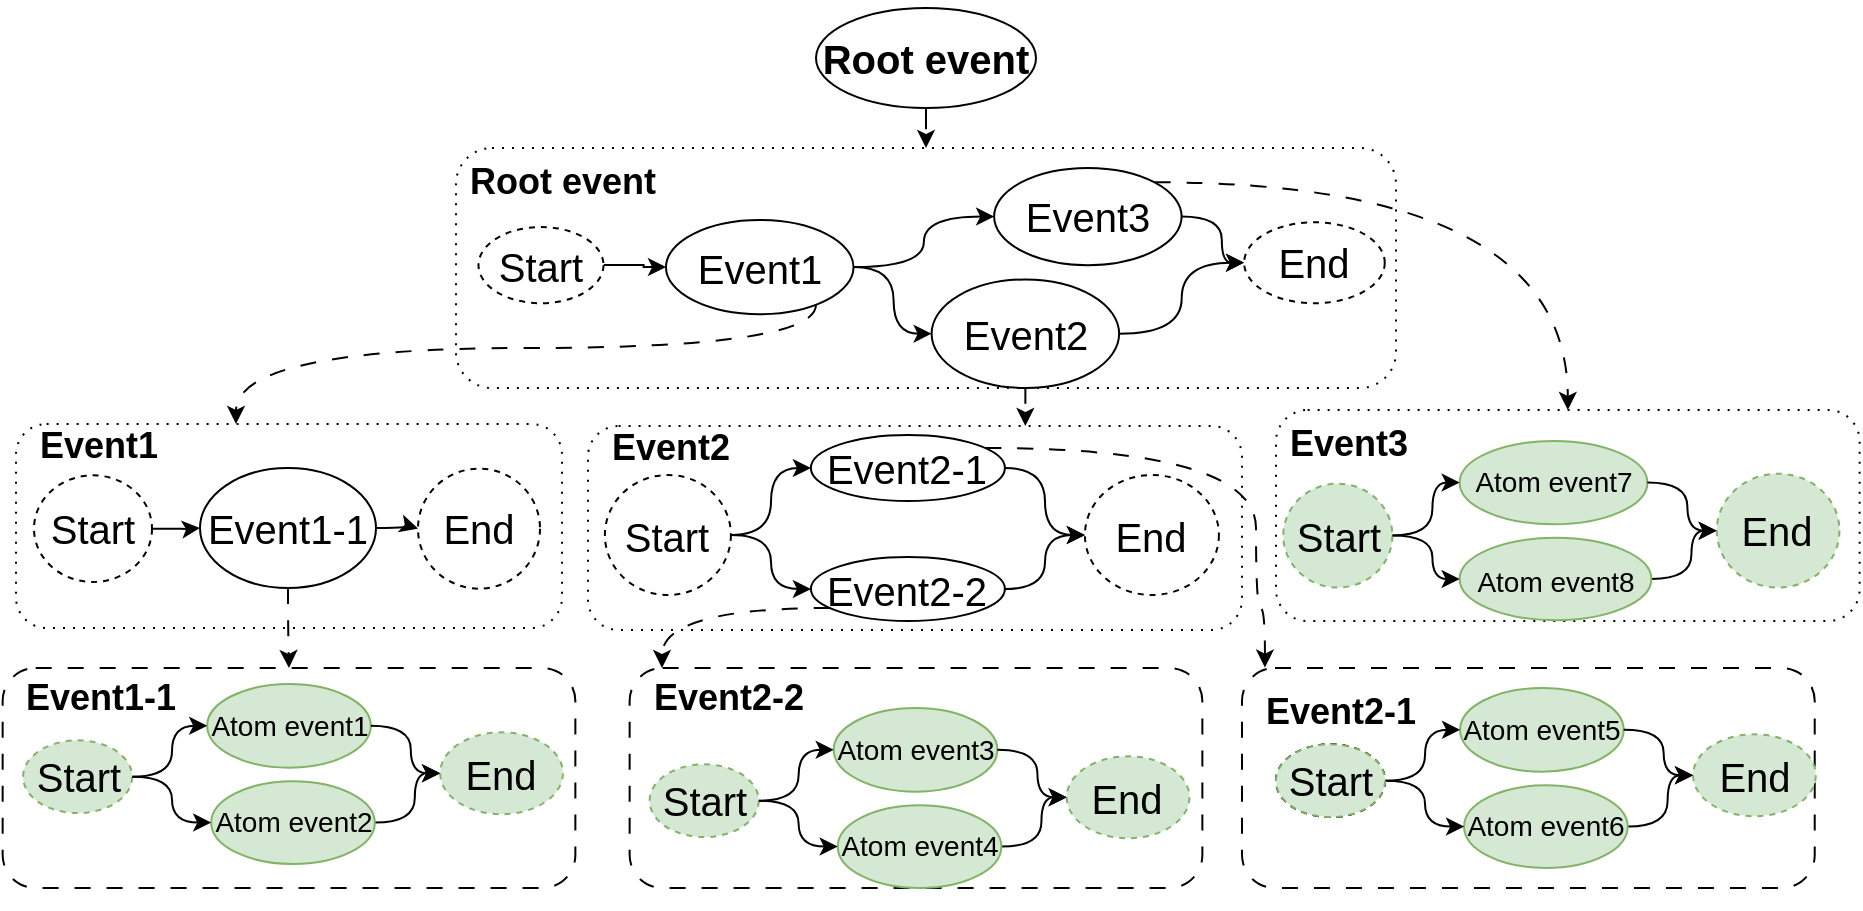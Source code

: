 <mxfile version="21.7.5" type="github">
  <diagram name="第 1 页" id="kducE6gqBiEI2L0WaiRr">
    <mxGraphModel dx="2867" dy="665" grid="1" gridSize="10" guides="1" tooltips="1" connect="1" arrows="1" fold="1" page="1" pageScale="1" pageWidth="827" pageHeight="1169" math="0" shadow="0">
      <root>
        <mxCell id="0" />
        <mxCell id="1" parent="0" />
        <mxCell id="SI7507P59rwNNI1zx-k7-13" value="&lt;h2 style=&quot;border-color: var(--border-color); text-align: center;&quot;&gt;&amp;nbsp; Event1&lt;/h2&gt;&lt;h2 style=&quot;border-color: var(--border-color);&quot;&gt;&lt;div style=&quot;border-color: var(--border-color);&quot;&gt;&lt;br&gt;&lt;/div&gt;&lt;div style=&quot;border-color: var(--border-color);&quot;&gt;&lt;br style=&quot;border-color: var(--border-color);&quot;&gt;&lt;/div&gt;&lt;div style=&quot;border-color: var(--border-color);&quot;&gt;&lt;br&gt;&lt;/div&gt;&lt;/h2&gt;" style="rounded=1;whiteSpace=wrap;html=1;dashed=1;dashPattern=1 4;align=left;" parent="1" vertex="1">
          <mxGeometry x="-1440" y="288" width="273" height="102" as="geometry" />
        </mxCell>
        <mxCell id="SI7507P59rwNNI1zx-k7-38" value="&lt;h2 style=&quot;border-color: var(--border-color); text-align: center;&quot;&gt;&amp;nbsp; Event2&lt;/h2&gt;&lt;h2 style=&quot;border-color: var(--border-color);&quot;&gt;&lt;div style=&quot;border-color: var(--border-color);&quot;&gt;&lt;br style=&quot;border-color: var(--border-color);&quot;&gt;&lt;/div&gt;&lt;div style=&quot;border-color: var(--border-color);&quot;&gt;&lt;br style=&quot;border-color: var(--border-color);&quot;&gt;&lt;/div&gt;&lt;div style=&quot;border-color: var(--border-color);&quot;&gt;&lt;br&gt;&lt;/div&gt;&lt;/h2&gt;" style="rounded=1;whiteSpace=wrap;html=1;dashed=1;dashPattern=1 4;align=left;" parent="1" vertex="1">
          <mxGeometry x="-1154" y="289" width="327" height="102" as="geometry" />
        </mxCell>
        <mxCell id="SI7507P59rwNNI1zx-k7-60" value="&lt;h2 style=&quot;border-color: var(--border-color); text-align: center;&quot;&gt;&amp;nbsp; Event1-1&lt;/h2&gt;&lt;h2 style=&quot;border-color: var(--border-color); text-align: center;&quot;&gt;&lt;div style=&quot;border-color: var(--border-color);&quot;&gt;&lt;br&gt;&lt;/div&gt;&lt;div style=&quot;border-color: var(--border-color);&quot;&gt;&lt;br&gt;&lt;/div&gt;&lt;div style=&quot;border-color: var(--border-color);&quot;&gt;&lt;br&gt;&lt;/div&gt;&lt;/h2&gt;" style="rounded=1;whiteSpace=wrap;html=1;dashed=1;dashPattern=8 8;align=left;" parent="1" vertex="1">
          <mxGeometry x="-1446.68" y="410" width="286.36" height="110" as="geometry" />
        </mxCell>
        <mxCell id="SI7507P59rwNNI1zx-k7-90" value="&lt;h2 style=&quot;border-color: var(--border-color); text-align: center;&quot;&gt;&amp;nbsp; Event2-2&lt;/h2&gt;&lt;h2 style=&quot;border-color: var(--border-color); text-align: center;&quot;&gt;&lt;div style=&quot;border-color: var(--border-color);&quot;&gt;&lt;br&gt;&lt;/div&gt;&lt;div style=&quot;border-color: var(--border-color);&quot;&gt;&lt;br&gt;&lt;/div&gt;&lt;div style=&quot;border-color: var(--border-color);&quot;&gt;&lt;br&gt;&lt;/div&gt;&lt;/h2&gt;" style="rounded=1;whiteSpace=wrap;html=1;dashed=1;dashPattern=8 8;align=left;" parent="1" vertex="1">
          <mxGeometry x="-1133.18" y="410" width="286.36" height="110" as="geometry" />
        </mxCell>
        <mxCell id="SI7507P59rwNNI1zx-k7-100" value="&lt;h2 style=&quot;border-color: var(--border-color); text-align: center;&quot;&gt;&amp;nbsp; Event2-1&lt;/h2&gt;&lt;div&gt;&lt;br&gt;&lt;/div&gt;&lt;h2 style=&quot;border-color: var(--border-color);&quot;&gt;&lt;div style=&quot;border-color: var(--border-color);&quot;&gt;&lt;br&gt;&lt;/div&gt;&lt;/h2&gt;" style="rounded=1;whiteSpace=wrap;html=1;dashed=1;dashPattern=8 8;align=left;" parent="1" vertex="1">
          <mxGeometry x="-827" y="410" width="286.36" height="110" as="geometry" />
        </mxCell>
        <mxCell id="SI7507P59rwNNI1zx-k7-24" value="" style="edgeStyle=orthogonalEdgeStyle;rounded=0;orthogonalLoop=1;jettySize=auto;html=1;curved=1;dashed=1;dashPattern=8 8;" parent="1" source="SI7507P59rwNNI1zx-k7-1" target="SI7507P59rwNNI1zx-k7-3" edge="1">
          <mxGeometry relative="1" as="geometry">
            <mxPoint x="-1000" y="65" as="targetPoint" />
          </mxGeometry>
        </mxCell>
        <mxCell id="SI7507P59rwNNI1zx-k7-1" value="&lt;h2 style=&quot;font-size: 20px;&quot;&gt;Root event&lt;/h2&gt;" style="ellipse;whiteSpace=wrap;html=1;fontSize=20;" parent="1" vertex="1">
          <mxGeometry x="-1040" y="80" width="110" height="50" as="geometry" />
        </mxCell>
        <mxCell id="SI7507P59rwNNI1zx-k7-37" value="" style="edgeStyle=orthogonalEdgeStyle;rounded=0;orthogonalLoop=1;jettySize=auto;html=1;curved=1;" parent="1" source="SI7507P59rwNNI1zx-k7-15" target="SI7507P59rwNNI1zx-k7-35" edge="1">
          <mxGeometry relative="1" as="geometry" />
        </mxCell>
        <mxCell id="SI7507P59rwNNI1zx-k7-151" value="" style="edgeStyle=orthogonalEdgeStyle;rounded=0;orthogonalLoop=1;jettySize=auto;html=1;curved=1;dashed=1;dashPattern=8 8;" parent="1" source="SI7507P59rwNNI1zx-k7-15" target="SI7507P59rwNNI1zx-k7-60" edge="1">
          <mxGeometry relative="1" as="geometry" />
        </mxCell>
        <mxCell id="SI7507P59rwNNI1zx-k7-25" value="" style="edgeStyle=orthogonalEdgeStyle;rounded=0;orthogonalLoop=1;jettySize=auto;html=1;curved=1;dashed=1;dashPattern=8 8;" parent="1" source="SI7507P59rwNNI1zx-k7-2" target="SI7507P59rwNNI1zx-k7-13" edge="1">
          <mxGeometry relative="1" as="geometry">
            <Array as="points">
              <mxPoint x="-1040" y="250" />
              <mxPoint x="-1330" y="250" />
            </Array>
          </mxGeometry>
        </mxCell>
        <mxCell id="SI7507P59rwNNI1zx-k7-15" value="&lt;h2 style=&quot;border-color: var(--border-color); font-size: 20px;&quot;&gt;&lt;span style=&quot;font-weight: normal; font-size: 20px;&quot;&gt;Event1-1&lt;/span&gt;&lt;/h2&gt;" style="ellipse;whiteSpace=wrap;html=1;fontSize=20;" parent="1" vertex="1">
          <mxGeometry x="-1348" y="310" width="88" height="60" as="geometry" />
        </mxCell>
        <mxCell id="SI7507P59rwNNI1zx-k7-36" value="" style="edgeStyle=orthogonalEdgeStyle;rounded=0;orthogonalLoop=1;jettySize=auto;html=1;curved=1;" parent="1" source="SI7507P59rwNNI1zx-k7-34" target="SI7507P59rwNNI1zx-k7-15" edge="1">
          <mxGeometry relative="1" as="geometry" />
        </mxCell>
        <mxCell id="SI7507P59rwNNI1zx-k7-34" value="Start" style="ellipse;whiteSpace=wrap;html=1;dashed=1;fontSize=20;" parent="1" vertex="1">
          <mxGeometry x="-1431" y="313.67" width="59" height="53.33" as="geometry" />
        </mxCell>
        <mxCell id="SI7507P59rwNNI1zx-k7-35" value="End" style="ellipse;whiteSpace=wrap;html=1;dashed=1;fontSize=20;" parent="1" vertex="1">
          <mxGeometry x="-1239" y="310.33" width="61" height="60" as="geometry" />
        </mxCell>
        <mxCell id="SI7507P59rwNNI1zx-k7-39" value="" style="edgeStyle=orthogonalEdgeStyle;rounded=0;orthogonalLoop=1;jettySize=auto;html=1;curved=1;" parent="1" source="SI7507P59rwNNI1zx-k7-40" target="SI7507P59rwNNI1zx-k7-43" edge="1">
          <mxGeometry relative="1" as="geometry" />
        </mxCell>
        <mxCell id="SI7507P59rwNNI1zx-k7-152" value="" style="edgeStyle=orthogonalEdgeStyle;rounded=0;orthogonalLoop=1;jettySize=auto;html=1;curved=1;dashed=1;dashPattern=8 8;" parent="1" source="SI7507P59rwNNI1zx-k7-46" target="SI7507P59rwNNI1zx-k7-90" edge="1">
          <mxGeometry relative="1" as="geometry">
            <Array as="points">
              <mxPoint x="-1117" y="380" />
            </Array>
          </mxGeometry>
        </mxCell>
        <mxCell id="SI7507P59rwNNI1zx-k7-40" value="&lt;h2 style=&quot;border-color: var(--border-color); font-size: 20px;&quot;&gt;&lt;span style=&quot;font-weight: normal; font-size: 20px;&quot;&gt;Event2-1&lt;/span&gt;&lt;/h2&gt;" style="ellipse;whiteSpace=wrap;html=1;fontStyle=1;fontSize=20;" parent="1" vertex="1">
          <mxGeometry x="-1042.55" y="293.5" width="97" height="33" as="geometry" />
        </mxCell>
        <mxCell id="SI7507P59rwNNI1zx-k7-41" value="" style="edgeStyle=orthogonalEdgeStyle;rounded=0;orthogonalLoop=1;jettySize=auto;html=1;curved=1;" parent="1" source="SI7507P59rwNNI1zx-k7-42" target="SI7507P59rwNNI1zx-k7-40" edge="1">
          <mxGeometry relative="1" as="geometry" />
        </mxCell>
        <mxCell id="SI7507P59rwNNI1zx-k7-47" value="" style="edgeStyle=orthogonalEdgeStyle;rounded=0;orthogonalLoop=1;jettySize=auto;html=1;curved=1;" parent="1" source="SI7507P59rwNNI1zx-k7-42" target="SI7507P59rwNNI1zx-k7-46" edge="1">
          <mxGeometry relative="1" as="geometry" />
        </mxCell>
        <mxCell id="SI7507P59rwNNI1zx-k7-42" value="Start" style="ellipse;whiteSpace=wrap;html=1;dashed=1;fontSize=20;" parent="1" vertex="1">
          <mxGeometry x="-1145.55" y="313.5" width="63" height="60" as="geometry" />
        </mxCell>
        <mxCell id="SI7507P59rwNNI1zx-k7-43" value="End" style="ellipse;whiteSpace=wrap;html=1;dashed=1;fontSize=20;" parent="1" vertex="1">
          <mxGeometry x="-905.55" y="313.5" width="67" height="60" as="geometry" />
        </mxCell>
        <mxCell id="SI7507P59rwNNI1zx-k7-45" value="" style="edgeStyle=orthogonalEdgeStyle;rounded=0;orthogonalLoop=1;jettySize=auto;html=1;curved=1;dashed=1;dashPattern=8 8;" parent="1" source="SI7507P59rwNNI1zx-k7-5" target="SI7507P59rwNNI1zx-k7-38" edge="1">
          <mxGeometry relative="1" as="geometry">
            <mxPoint x="-1080" y="230" as="sourcePoint" />
            <mxPoint x="-1320" y="330" as="targetPoint" />
            <Array as="points">
              <mxPoint x="-960" y="270" />
              <mxPoint x="-960" y="270" />
            </Array>
          </mxGeometry>
        </mxCell>
        <mxCell id="SI7507P59rwNNI1zx-k7-48" value="" style="edgeStyle=orthogonalEdgeStyle;rounded=0;orthogonalLoop=1;jettySize=auto;html=1;curved=1;" parent="1" source="SI7507P59rwNNI1zx-k7-46" target="SI7507P59rwNNI1zx-k7-43" edge="1">
          <mxGeometry relative="1" as="geometry" />
        </mxCell>
        <mxCell id="SI7507P59rwNNI1zx-k7-153" value="" style="edgeStyle=orthogonalEdgeStyle;rounded=0;orthogonalLoop=1;jettySize=auto;html=1;curved=1;dashed=1;dashPattern=8 8;entryX=0.04;entryY=-0.002;entryDx=0;entryDy=0;entryPerimeter=0;" parent="1" source="SI7507P59rwNNI1zx-k7-40" target="SI7507P59rwNNI1zx-k7-100" edge="1">
          <mxGeometry relative="1" as="geometry">
            <Array as="points">
              <mxPoint x="-820" y="300" />
              <mxPoint x="-820" y="380" />
              <mxPoint x="-815" y="380" />
            </Array>
          </mxGeometry>
        </mxCell>
        <mxCell id="SI7507P59rwNNI1zx-k7-46" value="&lt;h2 style=&quot;border-color: var(--border-color); font-size: 20px;&quot;&gt;&lt;span style=&quot;font-weight: normal; font-size: 20px;&quot;&gt;Event2-2&lt;/span&gt;&lt;/h2&gt;" style="ellipse;whiteSpace=wrap;html=1;fontStyle=1;fontSize=20;" parent="1" vertex="1">
          <mxGeometry x="-1042.55" y="354.5" width="97" height="32" as="geometry" />
        </mxCell>
        <mxCell id="SI7507P59rwNNI1zx-k7-58" value="" style="edgeStyle=orthogonalEdgeStyle;rounded=0;orthogonalLoop=1;jettySize=auto;html=1;curved=1;entryX=0.5;entryY=0;entryDx=0;entryDy=0;exitX=1;exitY=0;exitDx=0;exitDy=0;dashed=1;dashPattern=8 8;" parent="1" source="SI7507P59rwNNI1zx-k7-4" target="SI7507P59rwNNI1zx-k7-49" edge="1">
          <mxGeometry relative="1" as="geometry">
            <mxPoint x="-810" y="150" as="sourcePoint" />
            <mxPoint x="-770" y="187" as="targetPoint" />
          </mxGeometry>
        </mxCell>
        <mxCell id="SI7507P59rwNNI1zx-k7-3" value="&lt;h2&gt;&lt;/h2&gt;&lt;h2 style=&quot;border-color: var(--border-color); text-align: center;&quot;&gt;&amp;nbsp;Root event&lt;/h2&gt;&lt;div&gt;&lt;br&gt;&lt;/div&gt;&lt;div&gt;&lt;br&gt;&lt;/div&gt;&lt;div&gt;&lt;br&gt;&lt;/div&gt;&lt;div&gt;&lt;br&gt;&lt;/div&gt;&lt;div&gt;&lt;br&gt;&lt;/div&gt;&lt;div&gt;&lt;br&gt;&lt;/div&gt;" style="rounded=1;whiteSpace=wrap;html=1;dashed=1;dashPattern=1 4;align=left;fillColor=none;" parent="1" vertex="1">
          <mxGeometry x="-1220" y="150" width="470" height="120" as="geometry" />
        </mxCell>
        <mxCell id="SI7507P59rwNNI1zx-k7-113" value="" style="group" parent="1" vertex="1" connectable="0">
          <mxGeometry x="-1436.453" y="418" width="269.906" height="90" as="geometry" />
        </mxCell>
        <mxCell id="SI7507P59rwNNI1zx-k7-62" value="&lt;h2 style=&quot;border-color: var(--border-color); font-size: 14px;&quot;&gt;&lt;span style=&quot;font-weight: normal;&quot;&gt;Atom event1&lt;/span&gt;&lt;/h2&gt;" style="ellipse;whiteSpace=wrap;html=1;fillColor=#d5e8d4;strokeColor=#82b366;fontStyle=1" parent="SI7507P59rwNNI1zx-k7-113" vertex="1">
          <mxGeometry x="92.043" width="81.82" height="41.82" as="geometry" />
        </mxCell>
        <mxCell id="SI7507P59rwNNI1zx-k7-63" value="" style="edgeStyle=orthogonalEdgeStyle;rounded=0;orthogonalLoop=1;jettySize=auto;html=1;curved=1;" parent="SI7507P59rwNNI1zx-k7-113" source="SI7507P59rwNNI1zx-k7-64" target="SI7507P59rwNNI1zx-k7-62" edge="1">
          <mxGeometry relative="1" as="geometry" />
        </mxCell>
        <mxCell id="SI7507P59rwNNI1zx-k7-64" value="Start" style="ellipse;whiteSpace=wrap;html=1;dashed=1;fillColor=#d5e8d4;strokeColor=#82b366;fontSize=20;" parent="SI7507P59rwNNI1zx-k7-113" vertex="1">
          <mxGeometry y="28.182" width="54.545" height="36.361" as="geometry" />
        </mxCell>
        <mxCell id="SI7507P59rwNNI1zx-k7-65" value="End" style="ellipse;whiteSpace=wrap;html=1;dashed=1;fillColor=#d5e8d4;strokeColor=#82b366;fontSize=20;" parent="SI7507P59rwNNI1zx-k7-113" vertex="1">
          <mxGeometry x="208.543" y="24.182" width="61.363" height="40.909" as="geometry" />
        </mxCell>
        <mxCell id="SI7507P59rwNNI1zx-k7-61" value="" style="edgeStyle=orthogonalEdgeStyle;rounded=0;orthogonalLoop=1;jettySize=auto;html=1;curved=1;" parent="SI7507P59rwNNI1zx-k7-113" source="SI7507P59rwNNI1zx-k7-62" target="SI7507P59rwNNI1zx-k7-65" edge="1">
          <mxGeometry relative="1" as="geometry" />
        </mxCell>
        <mxCell id="SI7507P59rwNNI1zx-k7-68" value="" style="edgeStyle=orthogonalEdgeStyle;rounded=0;orthogonalLoop=1;jettySize=auto;html=1;curved=1;" parent="SI7507P59rwNNI1zx-k7-113" source="SI7507P59rwNNI1zx-k7-66" target="SI7507P59rwNNI1zx-k7-65" edge="1">
          <mxGeometry relative="1" as="geometry" />
        </mxCell>
        <mxCell id="SI7507P59rwNNI1zx-k7-66" value="&lt;h2 style=&quot;border-color: var(--border-color); font-size: 14px;&quot;&gt;&lt;span style=&quot;font-weight: normal;&quot;&gt;Atom event2&lt;/span&gt;&lt;/h2&gt;" style="ellipse;whiteSpace=wrap;html=1;fillColor=#d5e8d4;strokeColor=#82b366;fontStyle=1" parent="SI7507P59rwNNI1zx-k7-113" vertex="1">
          <mxGeometry x="94.043" y="48.64" width="81.82" height="41.36" as="geometry" />
        </mxCell>
        <mxCell id="SI7507P59rwNNI1zx-k7-67" value="" style="edgeStyle=orthogonalEdgeStyle;rounded=0;orthogonalLoop=1;jettySize=auto;html=1;curved=1;" parent="SI7507P59rwNNI1zx-k7-113" source="SI7507P59rwNNI1zx-k7-64" target="SI7507P59rwNNI1zx-k7-66" edge="1">
          <mxGeometry relative="1" as="geometry" />
        </mxCell>
        <mxCell id="SI7507P59rwNNI1zx-k7-122" value="" style="group" parent="1" vertex="1" connectable="0">
          <mxGeometry x="-1123.183" y="430" width="269.906" height="90" as="geometry" />
        </mxCell>
        <mxCell id="SI7507P59rwNNI1zx-k7-123" value="&lt;h2 style=&quot;border-color: var(--border-color); font-size: 14px;&quot;&gt;&lt;span style=&quot;font-weight: normal;&quot;&gt;Atom event3&lt;/span&gt;&lt;/h2&gt;" style="ellipse;whiteSpace=wrap;html=1;fillColor=#d5e8d4;strokeColor=#82b366;" parent="SI7507P59rwNNI1zx-k7-122" vertex="1">
          <mxGeometry x="92.043" width="81.82" height="41.82" as="geometry" />
        </mxCell>
        <mxCell id="SI7507P59rwNNI1zx-k7-124" value="" style="edgeStyle=orthogonalEdgeStyle;rounded=0;orthogonalLoop=1;jettySize=auto;html=1;curved=1;" parent="SI7507P59rwNNI1zx-k7-122" source="SI7507P59rwNNI1zx-k7-125" target="SI7507P59rwNNI1zx-k7-123" edge="1">
          <mxGeometry relative="1" as="geometry" />
        </mxCell>
        <mxCell id="SI7507P59rwNNI1zx-k7-125" value="Start" style="ellipse;whiteSpace=wrap;html=1;dashed=1;fillColor=#d5e8d4;strokeColor=#82b366;fontSize=20;" parent="SI7507P59rwNNI1zx-k7-122" vertex="1">
          <mxGeometry y="28.182" width="54.545" height="36.361" as="geometry" />
        </mxCell>
        <mxCell id="SI7507P59rwNNI1zx-k7-126" value="End" style="ellipse;whiteSpace=wrap;html=1;dashed=1;fillColor=#d5e8d4;strokeColor=#82b366;fontSize=20;" parent="SI7507P59rwNNI1zx-k7-122" vertex="1">
          <mxGeometry x="208.543" y="24.182" width="61.363" height="40.909" as="geometry" />
        </mxCell>
        <mxCell id="SI7507P59rwNNI1zx-k7-127" value="" style="edgeStyle=orthogonalEdgeStyle;rounded=0;orthogonalLoop=1;jettySize=auto;html=1;curved=1;" parent="SI7507P59rwNNI1zx-k7-122" source="SI7507P59rwNNI1zx-k7-123" target="SI7507P59rwNNI1zx-k7-126" edge="1">
          <mxGeometry relative="1" as="geometry" />
        </mxCell>
        <mxCell id="SI7507P59rwNNI1zx-k7-128" value="" style="edgeStyle=orthogonalEdgeStyle;rounded=0;orthogonalLoop=1;jettySize=auto;html=1;curved=1;" parent="SI7507P59rwNNI1zx-k7-122" source="SI7507P59rwNNI1zx-k7-129" target="SI7507P59rwNNI1zx-k7-126" edge="1">
          <mxGeometry relative="1" as="geometry" />
        </mxCell>
        <mxCell id="SI7507P59rwNNI1zx-k7-129" value="&lt;h2 style=&quot;border-color: var(--border-color); font-size: 14px;&quot;&gt;&lt;span style=&quot;font-weight: normal;&quot;&gt;Atom event4&lt;/span&gt;&lt;/h2&gt;" style="ellipse;whiteSpace=wrap;html=1;fillColor=#d5e8d4;strokeColor=#82b366;" parent="SI7507P59rwNNI1zx-k7-122" vertex="1">
          <mxGeometry x="94.043" y="48.64" width="81.82" height="41.36" as="geometry" />
        </mxCell>
        <mxCell id="SI7507P59rwNNI1zx-k7-130" value="" style="edgeStyle=orthogonalEdgeStyle;rounded=0;orthogonalLoop=1;jettySize=auto;html=1;curved=1;" parent="SI7507P59rwNNI1zx-k7-122" source="SI7507P59rwNNI1zx-k7-125" target="SI7507P59rwNNI1zx-k7-129" edge="1">
          <mxGeometry relative="1" as="geometry" />
        </mxCell>
        <mxCell id="SI7507P59rwNNI1zx-k7-131" value="" style="group" parent="1" vertex="1" connectable="0">
          <mxGeometry x="-810.003" y="420" width="269.906" height="90" as="geometry" />
        </mxCell>
        <mxCell id="SI7507P59rwNNI1zx-k7-132" value="&lt;h2 style=&quot;border-color: var(--border-color); font-size: 14px;&quot;&gt;&lt;span style=&quot;font-weight: normal;&quot;&gt;Atom event5&lt;/span&gt;&lt;/h2&gt;" style="ellipse;whiteSpace=wrap;html=1;fillColor=#d5e8d4;strokeColor=#82b366;" parent="SI7507P59rwNNI1zx-k7-131" vertex="1">
          <mxGeometry x="92.043" width="81.82" height="41.82" as="geometry" />
        </mxCell>
        <mxCell id="SI7507P59rwNNI1zx-k7-133" value="" style="edgeStyle=orthogonalEdgeStyle;rounded=0;orthogonalLoop=1;jettySize=auto;html=1;curved=1;" parent="SI7507P59rwNNI1zx-k7-131" source="SI7507P59rwNNI1zx-k7-134" target="SI7507P59rwNNI1zx-k7-132" edge="1">
          <mxGeometry relative="1" as="geometry" />
        </mxCell>
        <mxCell id="SI7507P59rwNNI1zx-k7-134" value="Start" style="ellipse;whiteSpace=wrap;html=1;dashed=1;" parent="SI7507P59rwNNI1zx-k7-131" vertex="1">
          <mxGeometry y="28.182" width="54.545" height="36.361" as="geometry" />
        </mxCell>
        <mxCell id="SI7507P59rwNNI1zx-k7-135" value="End" style="ellipse;whiteSpace=wrap;html=1;dashed=1;fillColor=#d5e8d4;strokeColor=#82b366;fontSize=20;" parent="SI7507P59rwNNI1zx-k7-131" vertex="1">
          <mxGeometry x="208.543" y="23.182" width="61.363" height="40.909" as="geometry" />
        </mxCell>
        <mxCell id="SI7507P59rwNNI1zx-k7-136" value="" style="edgeStyle=orthogonalEdgeStyle;rounded=0;orthogonalLoop=1;jettySize=auto;html=1;curved=1;" parent="SI7507P59rwNNI1zx-k7-131" source="SI7507P59rwNNI1zx-k7-132" target="SI7507P59rwNNI1zx-k7-135" edge="1">
          <mxGeometry relative="1" as="geometry" />
        </mxCell>
        <mxCell id="SI7507P59rwNNI1zx-k7-137" value="" style="edgeStyle=orthogonalEdgeStyle;rounded=0;orthogonalLoop=1;jettySize=auto;html=1;curved=1;" parent="SI7507P59rwNNI1zx-k7-131" source="SI7507P59rwNNI1zx-k7-138" target="SI7507P59rwNNI1zx-k7-135" edge="1">
          <mxGeometry relative="1" as="geometry" />
        </mxCell>
        <mxCell id="SI7507P59rwNNI1zx-k7-138" value="&lt;h2 style=&quot;border-color: var(--border-color); font-size: 14px;&quot;&gt;&lt;span style=&quot;font-weight: normal;&quot;&gt;Atom event6&lt;/span&gt;&lt;/h2&gt;" style="ellipse;whiteSpace=wrap;html=1;fillColor=#d5e8d4;strokeColor=#82b366;" parent="SI7507P59rwNNI1zx-k7-131" vertex="1">
          <mxGeometry x="94.043" y="48.64" width="81.82" height="41.36" as="geometry" />
        </mxCell>
        <mxCell id="SI7507P59rwNNI1zx-k7-139" value="" style="edgeStyle=orthogonalEdgeStyle;rounded=0;orthogonalLoop=1;jettySize=auto;html=1;curved=1;" parent="SI7507P59rwNNI1zx-k7-131" source="SI7507P59rwNNI1zx-k7-134" target="SI7507P59rwNNI1zx-k7-138" edge="1">
          <mxGeometry relative="1" as="geometry" />
        </mxCell>
        <mxCell id="SI7507P59rwNNI1zx-k7-149" value="Start" style="ellipse;whiteSpace=wrap;html=1;dashed=1;" parent="SI7507P59rwNNI1zx-k7-131" vertex="1">
          <mxGeometry y="28.182" width="54.545" height="36.361" as="geometry" />
        </mxCell>
        <mxCell id="SI7507P59rwNNI1zx-k7-150" value="Start" style="ellipse;whiteSpace=wrap;html=1;dashed=1;fillColor=#d5e8d4;strokeColor=#82b366;fontSize=20;" parent="SI7507P59rwNNI1zx-k7-131" vertex="1">
          <mxGeometry y="28.182" width="54.545" height="36.361" as="geometry" />
        </mxCell>
        <mxCell id="SI7507P59rwNNI1zx-k7-2" value="&lt;h2 style=&quot;border-color: var(--border-color); font-size: 20px;&quot;&gt;&lt;span style=&quot;font-weight: normal; font-size: 20px;&quot;&gt;Event1&lt;/span&gt;&lt;/h2&gt;" style="ellipse;whiteSpace=wrap;html=1;fontStyle=0;fontSize=20;" parent="1" vertex="1">
          <mxGeometry x="-1115" y="186" width="93.75" height="47.14" as="geometry" />
        </mxCell>
        <mxCell id="SI7507P59rwNNI1zx-k7-4" value="&lt;h2 style=&quot;border-color: var(--border-color); font-size: 20px;&quot;&gt;&lt;span style=&quot;font-weight: normal; font-size: 20px;&quot;&gt;Event3&lt;/span&gt;&lt;/h2&gt;" style="ellipse;whiteSpace=wrap;html=1;fontStyle=0;fontSize=20;" parent="1" vertex="1">
          <mxGeometry x="-950.94" y="160" width="93.75" height="48.57" as="geometry" />
        </mxCell>
        <mxCell id="SI7507P59rwNNI1zx-k7-28" value="" style="edgeStyle=orthogonalEdgeStyle;rounded=0;orthogonalLoop=1;jettySize=auto;html=1;curved=1;" parent="1" source="SI7507P59rwNNI1zx-k7-2" target="SI7507P59rwNNI1zx-k7-4" edge="1">
          <mxGeometry relative="1" as="geometry" />
        </mxCell>
        <mxCell id="SI7507P59rwNNI1zx-k7-5" value="&lt;h2 style=&quot;border-color: var(--border-color); font-size: 20px;&quot;&gt;&lt;span style=&quot;font-weight: normal; font-size: 20px;&quot;&gt;Event2&lt;/span&gt;&lt;/h2&gt;" style="ellipse;whiteSpace=wrap;html=1;fontStyle=0;fontSize=20;" parent="1" vertex="1">
          <mxGeometry x="-982.19" y="215.71" width="93.75" height="54.29" as="geometry" />
        </mxCell>
        <mxCell id="SI7507P59rwNNI1zx-k7-26" value="" style="edgeStyle=orthogonalEdgeStyle;rounded=0;orthogonalLoop=1;jettySize=auto;html=1;curved=1;" parent="1" source="SI7507P59rwNNI1zx-k7-2" target="SI7507P59rwNNI1zx-k7-5" edge="1">
          <mxGeometry relative="1" as="geometry" />
        </mxCell>
        <mxCell id="SI7507P59rwNNI1zx-k7-31" value="" style="edgeStyle=orthogonalEdgeStyle;rounded=0;orthogonalLoop=1;jettySize=auto;html=1;" parent="1" source="SI7507P59rwNNI1zx-k7-29" target="SI7507P59rwNNI1zx-k7-2" edge="1">
          <mxGeometry relative="1" as="geometry" />
        </mxCell>
        <mxCell id="SI7507P59rwNNI1zx-k7-29" value="Start" style="ellipse;whiteSpace=wrap;html=1;dashed=1;fontSize=20;" parent="1" vertex="1">
          <mxGeometry x="-1208.75" y="189.521" width="62.5" height="38.093" as="geometry" />
        </mxCell>
        <mxCell id="SI7507P59rwNNI1zx-k7-30" value="End" style="ellipse;whiteSpace=wrap;html=1;dashed=1;fontSize=20;" parent="1" vertex="1">
          <mxGeometry x="-825.938" y="187.143" width="70.312" height="40.471" as="geometry" />
        </mxCell>
        <mxCell id="SI7507P59rwNNI1zx-k7-32" value="" style="edgeStyle=orthogonalEdgeStyle;rounded=0;orthogonalLoop=1;jettySize=auto;html=1;curved=1;" parent="1" source="SI7507P59rwNNI1zx-k7-4" target="SI7507P59rwNNI1zx-k7-30" edge="1">
          <mxGeometry relative="1" as="geometry" />
        </mxCell>
        <mxCell id="SI7507P59rwNNI1zx-k7-33" value="" style="edgeStyle=orthogonalEdgeStyle;rounded=0;orthogonalLoop=1;jettySize=auto;html=1;curved=1;" parent="1" source="SI7507P59rwNNI1zx-k7-5" target="SI7507P59rwNNI1zx-k7-30" edge="1">
          <mxGeometry relative="1" as="geometry" />
        </mxCell>
        <mxCell id="SI7507P59rwNNI1zx-k7-49" value="&lt;h2 style=&quot;border-color: var(--border-color); text-align: center;&quot;&gt;&amp;nbsp;Event3&lt;/h2&gt;&lt;div&gt;&lt;br&gt;&lt;/div&gt;&lt;div&gt;&lt;br&gt;&lt;/div&gt;&lt;div&gt;&lt;br&gt;&lt;/div&gt;&lt;div&gt;&lt;br&gt;&lt;/div&gt;&lt;div&gt;&lt;br&gt;&lt;/div&gt;" style="rounded=1;whiteSpace=wrap;html=1;dashed=1;dashPattern=1 4;align=left;gradientColor=none;fillColor=none;" parent="1" vertex="1">
          <mxGeometry x="-810" y="281" width="291.82" height="105.5" as="geometry" />
        </mxCell>
        <mxCell id="SI7507P59rwNNI1zx-k7-140" value="" style="group" parent="1" vertex="1" connectable="0">
          <mxGeometry x="-798.18" y="296.5" width="269.91" height="89.62" as="geometry" />
        </mxCell>
        <mxCell id="SI7507P59rwNNI1zx-k7-141" value="&lt;h2 style=&quot;border-color: var(--border-color); font-size: 14px;&quot;&gt;&lt;span style=&quot;font-weight: normal;&quot;&gt;&lt;font style=&quot;font-size: 14px;&quot;&gt;Atom event7&lt;/font&gt;&lt;/span&gt;&lt;/h2&gt;" style="ellipse;whiteSpace=wrap;html=1;fillColor=#d5e8d4;strokeColor=#82b366;" parent="SI7507P59rwNNI1zx-k7-140" vertex="1">
          <mxGeometry x="80" width="93.87" height="41.64" as="geometry" />
        </mxCell>
        <mxCell id="SI7507P59rwNNI1zx-k7-142" value="" style="edgeStyle=orthogonalEdgeStyle;rounded=0;orthogonalLoop=1;jettySize=auto;html=1;curved=1;" parent="SI7507P59rwNNI1zx-k7-140" source="SI7507P59rwNNI1zx-k7-143" target="SI7507P59rwNNI1zx-k7-141" edge="1">
          <mxGeometry relative="1" as="geometry" />
        </mxCell>
        <mxCell id="SI7507P59rwNNI1zx-k7-143" value="Start" style="ellipse;whiteSpace=wrap;html=1;dashed=1;fillColor=#d5e8d4;strokeColor=#82b366;fontSize=20;" parent="SI7507P59rwNNI1zx-k7-140" vertex="1">
          <mxGeometry x="-8.18" y="21.33" width="54.55" height="51.94" as="geometry" />
        </mxCell>
        <mxCell id="SI7507P59rwNNI1zx-k7-144" value="End" style="ellipse;whiteSpace=wrap;html=1;dashed=1;fillColor=#d5e8d4;strokeColor=#82b366;fontSize=20;" parent="SI7507P59rwNNI1zx-k7-140" vertex="1">
          <mxGeometry x="208.55" y="16.35" width="61.36" height="56.92" as="geometry" />
        </mxCell>
        <mxCell id="SI7507P59rwNNI1zx-k7-145" value="" style="edgeStyle=orthogonalEdgeStyle;rounded=0;orthogonalLoop=1;jettySize=auto;html=1;curved=1;" parent="SI7507P59rwNNI1zx-k7-140" source="SI7507P59rwNNI1zx-k7-141" target="SI7507P59rwNNI1zx-k7-144" edge="1">
          <mxGeometry relative="1" as="geometry" />
        </mxCell>
        <mxCell id="SI7507P59rwNNI1zx-k7-146" value="" style="edgeStyle=orthogonalEdgeStyle;rounded=0;orthogonalLoop=1;jettySize=auto;html=1;curved=1;" parent="SI7507P59rwNNI1zx-k7-140" source="SI7507P59rwNNI1zx-k7-147" target="SI7507P59rwNNI1zx-k7-144" edge="1">
          <mxGeometry relative="1" as="geometry" />
        </mxCell>
        <mxCell id="SI7507P59rwNNI1zx-k7-147" value="&lt;h2 style=&quot;border-color: var(--border-color);&quot;&gt;&lt;font style=&quot;border-color: var(--border-color); font-size: 14px; font-weight: normal;&quot;&gt;Atom event8&lt;/font&gt;&lt;/h2&gt;" style="ellipse;whiteSpace=wrap;html=1;fillColor=#d5e8d4;strokeColor=#82b366;" parent="SI7507P59rwNNI1zx-k7-140" vertex="1">
          <mxGeometry x="80" y="48.43" width="95.87" height="41.19" as="geometry" />
        </mxCell>
        <mxCell id="SI7507P59rwNNI1zx-k7-148" value="" style="edgeStyle=orthogonalEdgeStyle;rounded=0;orthogonalLoop=1;jettySize=auto;html=1;curved=1;" parent="SI7507P59rwNNI1zx-k7-140" source="SI7507P59rwNNI1zx-k7-143" target="SI7507P59rwNNI1zx-k7-147" edge="1">
          <mxGeometry relative="1" as="geometry" />
        </mxCell>
      </root>
    </mxGraphModel>
  </diagram>
</mxfile>
